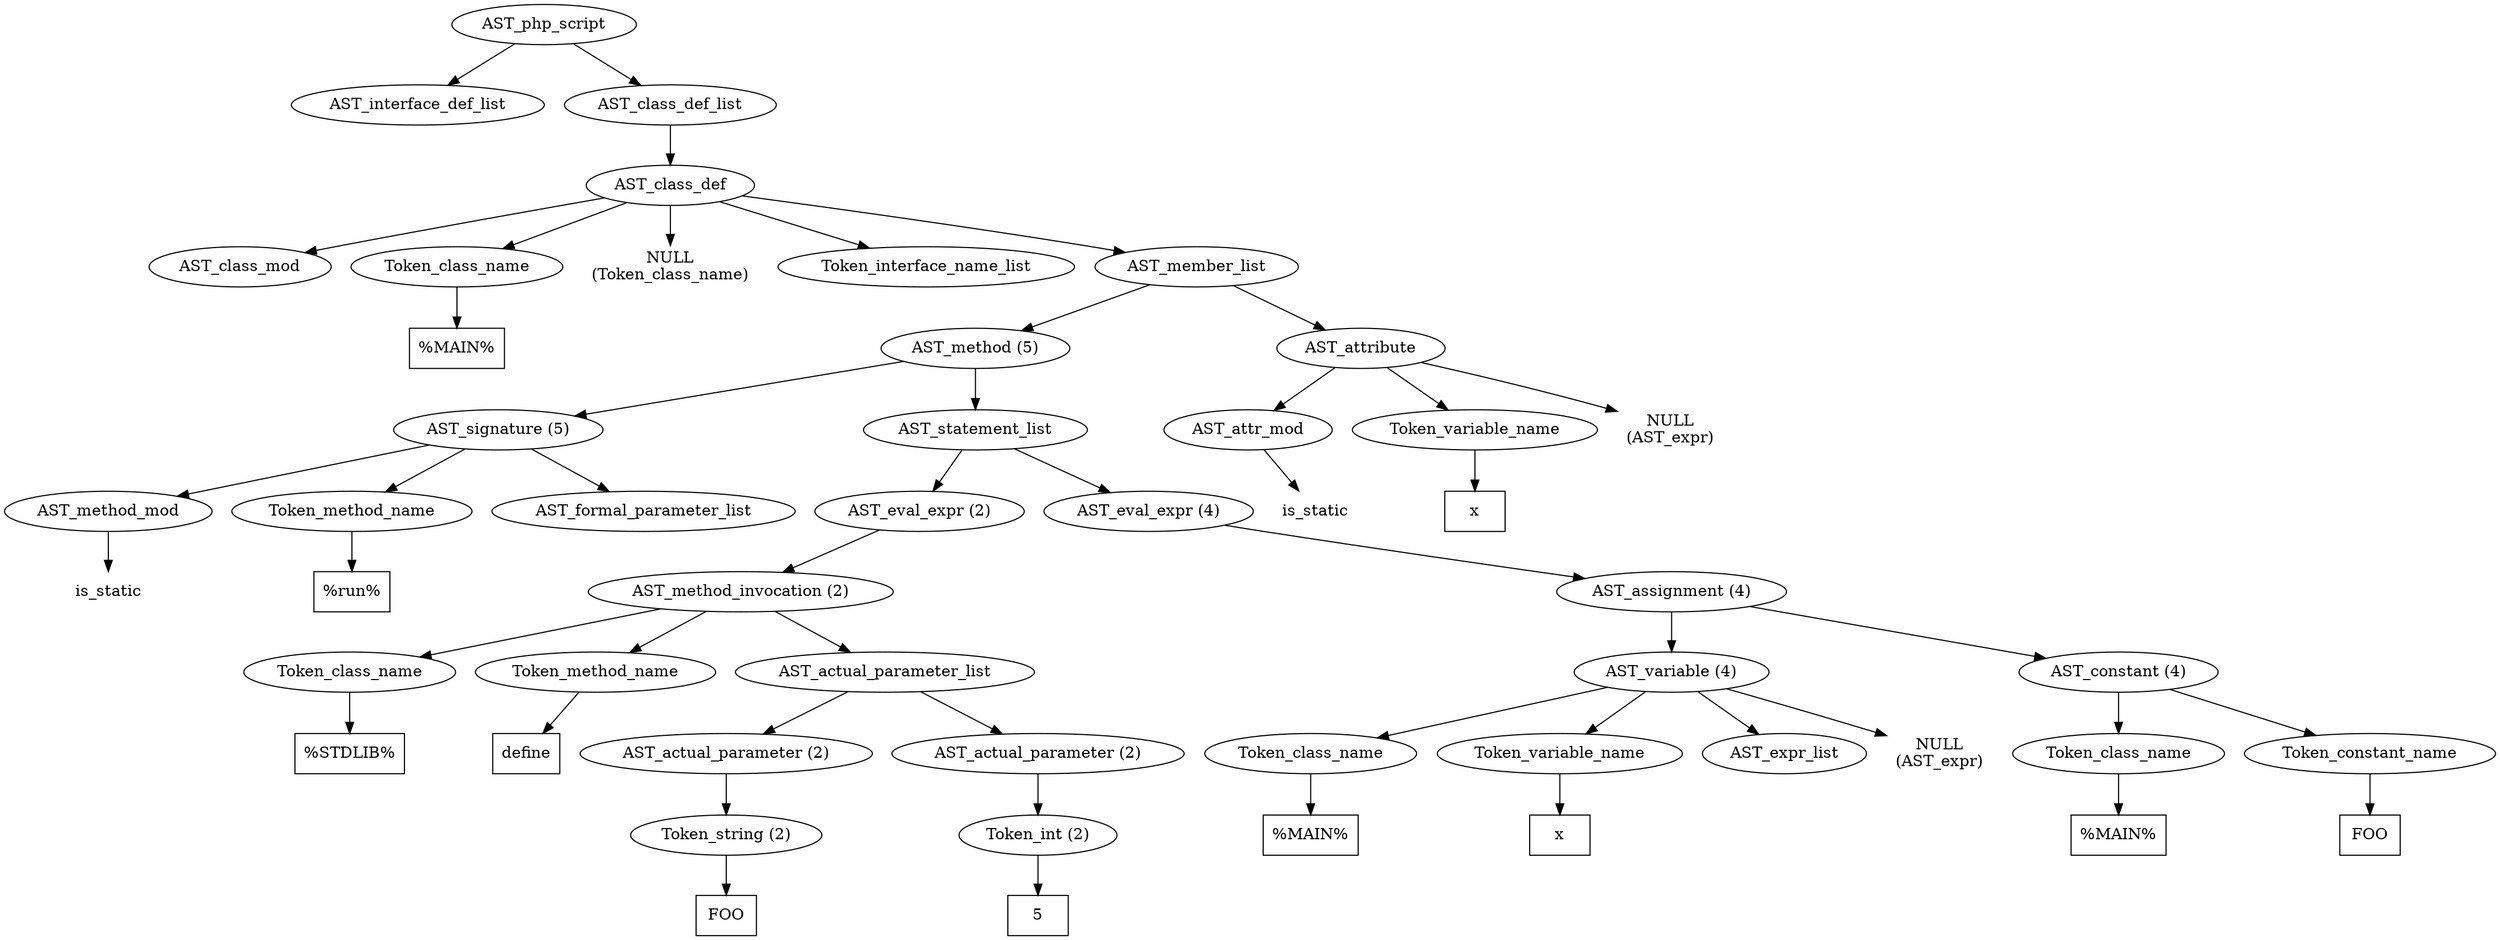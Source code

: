/*
 * AST in dot format generated by phc -- the PHP compiler
 */

digraph AST {
node_0 [label="AST_php_script"];
node_1 [label="AST_interface_def_list"];
node_2 [label="AST_class_def_list"];
node_3 [label="AST_class_def"];
node_4 [label="AST_class_mod"];
node_5 [label="Token_class_name"];
node_6 [label="%MAIN%", shape=box]
node_5 -> node_6;
node_7 [label="NULL\n(Token_class_name)", shape=plaintext]
node_8 [label="Token_interface_name_list"];
node_9 [label="AST_member_list"];
node_10 [label="AST_method (5)"];
node_11 [label="AST_signature (5)"];
node_12 [label="AST_method_mod"];
node_13 [label="is_static", shape=plaintext]
node_12 -> node_13;
node_14 [label="Token_method_name"];
node_15 [label="%run%", shape=box]
node_14 -> node_15;
node_16 [label="AST_formal_parameter_list"];
node_11 -> node_16;
node_11 -> node_14;
node_11 -> node_12;
node_17 [label="AST_statement_list"];
node_18 [label="AST_eval_expr (2)"];
node_19 [label="AST_method_invocation (2)"];
node_20 [label="Token_class_name"];
node_21 [label="%STDLIB%", shape=box]
node_20 -> node_21;
node_22 [label="Token_method_name"];
node_23 [label="define", shape=box]
node_22 -> node_23;
node_24 [label="AST_actual_parameter_list"];
node_25 [label="AST_actual_parameter (2)"];
node_26 [label="Token_string (2)"];
node_27 [label="FOO", shape=box]
node_26 -> node_27;
node_25 -> node_26;
node_28 [label="AST_actual_parameter (2)"];
node_29 [label="Token_int (2)"];
node_30 [label="5", shape=box]
node_29 -> node_30;
node_28 -> node_29;
node_24 -> node_28;
node_24 -> node_25;
node_19 -> node_24;
node_19 -> node_22;
node_19 -> node_20;
node_18 -> node_19;
node_31 [label="AST_eval_expr (4)"];
node_32 [label="AST_assignment (4)"];
node_33 [label="AST_variable (4)"];
node_34 [label="Token_class_name"];
node_35 [label="%MAIN%", shape=box]
node_34 -> node_35;
node_36 [label="Token_variable_name"];
node_37 [label="x", shape=box]
node_36 -> node_37;
node_38 [label="AST_expr_list"];
node_39 [label="NULL\n(AST_expr)", shape=plaintext]
node_33 -> node_39;
node_33 -> node_38;
node_33 -> node_36;
node_33 -> node_34;
node_40 [label="AST_constant (4)"];
node_41 [label="Token_class_name"];
node_42 [label="%MAIN%", shape=box]
node_41 -> node_42;
node_43 [label="Token_constant_name"];
node_44 [label="FOO", shape=box]
node_43 -> node_44;
node_40 -> node_43;
node_40 -> node_41;
node_32 -> node_40;
node_32 -> node_33;
node_31 -> node_32;
node_17 -> node_31;
node_17 -> node_18;
node_10 -> node_17;
node_10 -> node_11;
node_45 [label="AST_attribute"];
node_46 [label="AST_attr_mod"];
node_47 [label="is_static", shape=plaintext]
node_46 -> node_47;
node_48 [label="Token_variable_name"];
node_49 [label="x", shape=box]
node_48 -> node_49;
node_50 [label="NULL\n(AST_expr)", shape=plaintext]
node_45 -> node_50;
node_45 -> node_48;
node_45 -> node_46;
node_9 -> node_45;
node_9 -> node_10;
node_3 -> node_9;
node_3 -> node_8;
node_3 -> node_7;
node_3 -> node_5;
node_3 -> node_4;
node_2 -> node_3;
node_0 -> node_2;
node_0 -> node_1;
}
